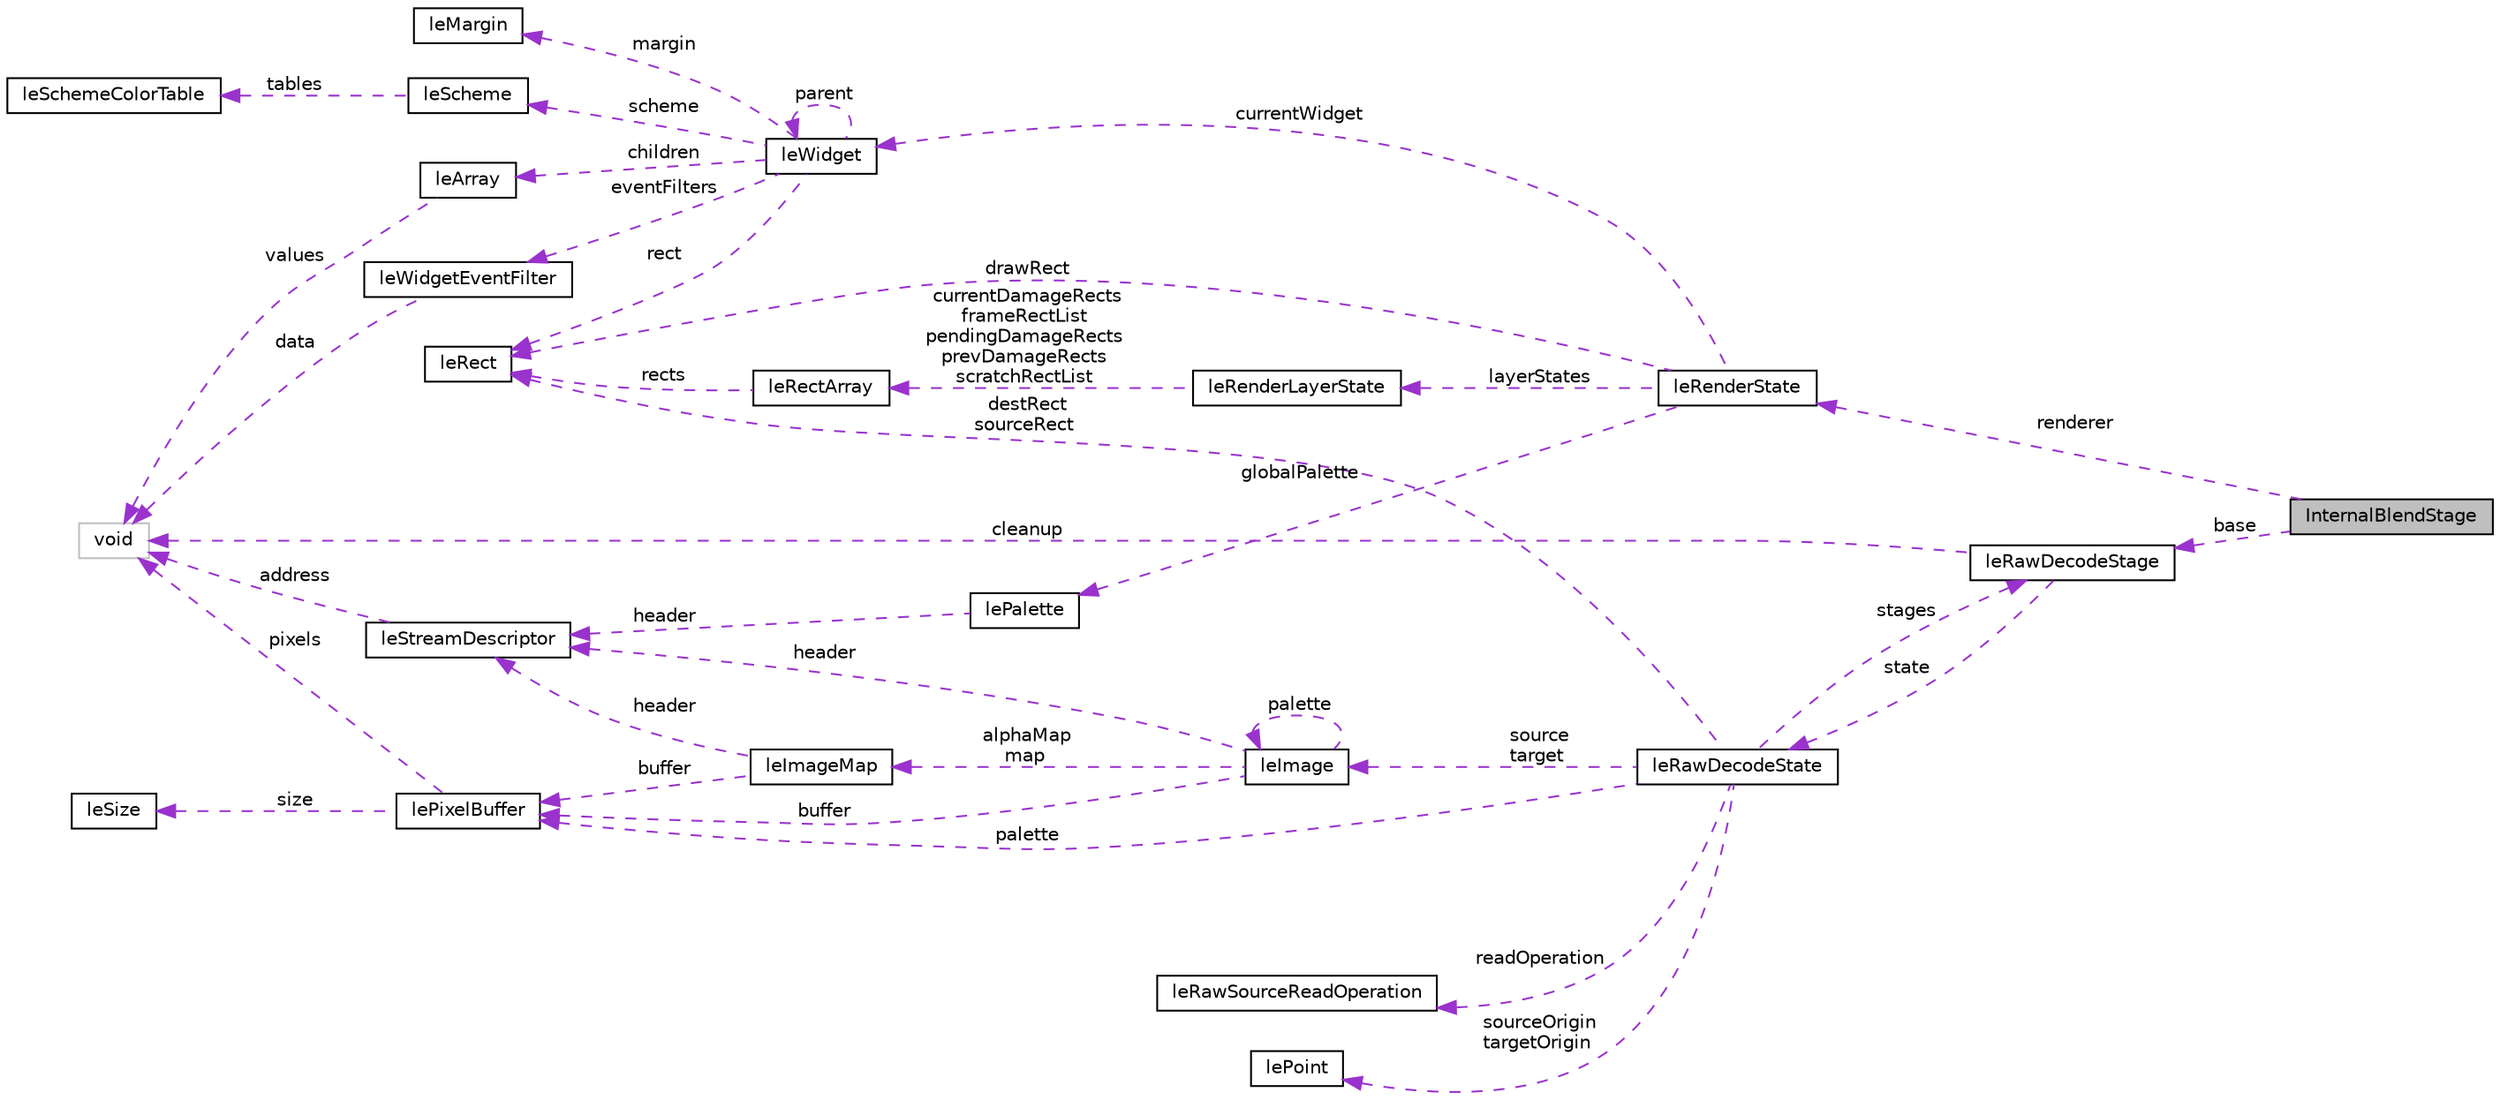digraph "InternalBlendStage"
{
 // LATEX_PDF_SIZE
  edge [fontname="Helvetica",fontsize="10",labelfontname="Helvetica",labelfontsize="10"];
  node [fontname="Helvetica",fontsize="10",shape=record];
  rankdir="LR";
  Node1 [label="InternalBlendStage",height=0.2,width=0.4,color="black", fillcolor="grey75", style="filled", fontcolor="black",tooltip=" "];
  Node2 -> Node1 [dir="back",color="darkorchid3",fontsize="10",style="dashed",label=" renderer" ,fontname="Helvetica"];
  Node2 [label="leRenderState",height=0.2,width=0.4,color="black", fillcolor="white", style="filled",URL="$structleRenderState.html",tooltip="This structs represents global state of the renderer."];
  Node3 -> Node2 [dir="back",color="darkorchid3",fontsize="10",style="dashed",label=" currentWidget" ,fontname="Helvetica"];
  Node3 [label="leWidget",height=0.2,width=0.4,color="black", fillcolor="white", style="filled",URL="$structleWidget.html",tooltip="Used to define a widget."];
  Node4 -> Node3 [dir="back",color="darkorchid3",fontsize="10",style="dashed",label=" margin" ,fontname="Helvetica"];
  Node4 [label="leMargin",height=0.2,width=0.4,color="black", fillcolor="white", style="filled",URL="$structleMargin.html",tooltip="This struct represents the four margin settings for objects."];
  Node3 -> Node3 [dir="back",color="darkorchid3",fontsize="10",style="dashed",label=" parent" ,fontname="Helvetica"];
  Node5 -> Node3 [dir="back",color="darkorchid3",fontsize="10",style="dashed",label=" children" ,fontname="Helvetica"];
  Node5 [label="leArray",height=0.2,width=0.4,color="black", fillcolor="white", style="filled",URL="$structleArray.html",tooltip="This struct represents a array."];
  Node6 -> Node5 [dir="back",color="darkorchid3",fontsize="10",style="dashed",label=" values" ,fontname="Helvetica"];
  Node6 [label="void",height=0.2,width=0.4,color="grey75", fillcolor="white", style="filled",tooltip=" "];
  Node7 -> Node3 [dir="back",color="darkorchid3",fontsize="10",style="dashed",label=" rect" ,fontname="Helvetica"];
  Node7 [label="leRect",height=0.2,width=0.4,color="black", fillcolor="white", style="filled",URL="$structleRect.html",tooltip="This struct represents a rectangle."];
  Node8 -> Node3 [dir="back",color="darkorchid3",fontsize="10",style="dashed",label=" scheme" ,fontname="Helvetica"];
  Node8 [label="leScheme",height=0.2,width=0.4,color="black", fillcolor="white", style="filled",URL="$structleScheme.html",tooltip=" "];
  Node9 -> Node8 [dir="back",color="darkorchid3",fontsize="10",style="dashed",label=" tables" ,fontname="Helvetica"];
  Node9 [label="leSchemeColorTable",height=0.2,width=0.4,color="black", fillcolor="white", style="filled",URL="$unionleSchemeColorTable.html",tooltip=" "];
  Node10 -> Node3 [dir="back",color="darkorchid3",fontsize="10",style="dashed",label=" eventFilters" ,fontname="Helvetica"];
  Node10 [label="leWidgetEventFilter",height=0.2,width=0.4,color="black", fillcolor="white", style="filled",URL="$structleWidgetEventFilter.html",tooltip="Used to define widget touch event filter."];
  Node6 -> Node10 [dir="back",color="darkorchid3",fontsize="10",style="dashed",label=" data" ,fontname="Helvetica"];
  Node11 -> Node2 [dir="back",color="darkorchid3",fontsize="10",style="dashed",label=" globalPalette" ,fontname="Helvetica"];
  Node11 [label="lePalette",height=0.2,width=0.4,color="black", fillcolor="white", style="filled",URL="$structlePalette.html",tooltip="This struct represents a palette asset."];
  Node12 -> Node11 [dir="back",color="darkorchid3",fontsize="10",style="dashed",label=" header" ,fontname="Helvetica"];
  Node12 [label="leStreamDescriptor",height=0.2,width=0.4,color="black", fillcolor="white", style="filled",URL="$structleStreamDescriptor.html",tooltip="This struct represents a stream descriptor."];
  Node6 -> Node12 [dir="back",color="darkorchid3",fontsize="10",style="dashed",label=" address" ,fontname="Helvetica"];
  Node7 -> Node2 [dir="back",color="darkorchid3",fontsize="10",style="dashed",label=" drawRect" ,fontname="Helvetica"];
  Node13 -> Node2 [dir="back",color="darkorchid3",fontsize="10",style="dashed",label=" layerStates" ,fontname="Helvetica"];
  Node13 [label="leRenderLayerState",height=0.2,width=0.4,color="black", fillcolor="white", style="filled",URL="$structleRenderLayerState.html",tooltip=" "];
  Node14 -> Node13 [dir="back",color="darkorchid3",fontsize="10",style="dashed",label=" currentDamageRects\nframeRectList\npendingDamageRects\nprevDamageRects\nscratchRectList" ,fontname="Helvetica"];
  Node14 [label="leRectArray",height=0.2,width=0.4,color="black", fillcolor="white", style="filled",URL="$structleRectArray.html",tooltip="This struct represents a rectange array."];
  Node7 -> Node14 [dir="back",color="darkorchid3",fontsize="10",style="dashed",label=" rects" ,fontname="Helvetica"];
  Node15 -> Node1 [dir="back",color="darkorchid3",fontsize="10",style="dashed",label=" base" ,fontname="Helvetica"];
  Node15 [label="leRawDecodeStage",height=0.2,width=0.4,color="black", fillcolor="white", style="filled",URL="$structleRawDecodeStage.html",tooltip=" "];
  Node6 -> Node15 [dir="back",color="darkorchid3",fontsize="10",style="dashed",label=" cleanup" ,fontname="Helvetica"];
  Node16 -> Node15 [dir="back",color="darkorchid3",fontsize="10",style="dashed",label=" state" ,fontname="Helvetica"];
  Node16 [label="leRawDecodeState",height=0.2,width=0.4,color="black", fillcolor="white", style="filled",URL="$structleRawDecodeState.html",tooltip=" "];
  Node17 -> Node16 [dir="back",color="darkorchid3",fontsize="10",style="dashed",label=" palette" ,fontname="Helvetica"];
  Node17 [label="lePixelBuffer",height=0.2,width=0.4,color="black", fillcolor="white", style="filled",URL="$structlePixelBuffer.html",tooltip=" "];
  Node6 -> Node17 [dir="back",color="darkorchid3",fontsize="10",style="dashed",label=" pixels" ,fontname="Helvetica"];
  Node18 -> Node17 [dir="back",color="darkorchid3",fontsize="10",style="dashed",label=" size" ,fontname="Helvetica"];
  Node18 [label="leSize",height=0.2,width=0.4,color="black", fillcolor="white", style="filled",URL="$structleSize.html",tooltip="This structure is used represents the size of an item."];
  Node19 -> Node16 [dir="back",color="darkorchid3",fontsize="10",style="dashed",label=" source\ntarget" ,fontname="Helvetica"];
  Node19 [label="leImage",height=0.2,width=0.4,color="black", fillcolor="white", style="filled",URL="$structleImage.html",tooltip=" "];
  Node17 -> Node19 [dir="back",color="darkorchid3",fontsize="10",style="dashed",label=" buffer" ,fontname="Helvetica"];
  Node12 -> Node19 [dir="back",color="darkorchid3",fontsize="10",style="dashed",label=" header" ,fontname="Helvetica"];
  Node19 -> Node19 [dir="back",color="darkorchid3",fontsize="10",style="dashed",label=" palette" ,fontname="Helvetica"];
  Node20 -> Node19 [dir="back",color="darkorchid3",fontsize="10",style="dashed",label=" alphaMap\nmap" ,fontname="Helvetica"];
  Node20 [label="leImageMap",height=0.2,width=0.4,color="black", fillcolor="white", style="filled",URL="$structleImageMap.html",tooltip="This struct represents an image map."];
  Node17 -> Node20 [dir="back",color="darkorchid3",fontsize="10",style="dashed",label=" buffer" ,fontname="Helvetica"];
  Node12 -> Node20 [dir="back",color="darkorchid3",fontsize="10",style="dashed",label=" header" ,fontname="Helvetica"];
  Node21 -> Node16 [dir="back",color="darkorchid3",fontsize="10",style="dashed",label=" readOperation" ,fontname="Helvetica"];
  Node21 [label="leRawSourceReadOperation",height=0.2,width=0.4,color="black", fillcolor="white", style="filled",URL="$structleRawSourceReadOperation.html",tooltip=" "];
  Node22 -> Node16 [dir="back",color="darkorchid3",fontsize="10",style="dashed",label=" sourceOrigin\ntargetOrigin" ,fontname="Helvetica"];
  Node22 [label="lePoint",height=0.2,width=0.4,color="black", fillcolor="white", style="filled",URL="$structlePoint.html",tooltip="This structure represents a integer Cartesian point."];
  Node7 -> Node16 [dir="back",color="darkorchid3",fontsize="10",style="dashed",label=" destRect\nsourceRect" ,fontname="Helvetica"];
  Node15 -> Node16 [dir="back",color="darkorchid3",fontsize="10",style="dashed",label=" stages" ,fontname="Helvetica"];
}
